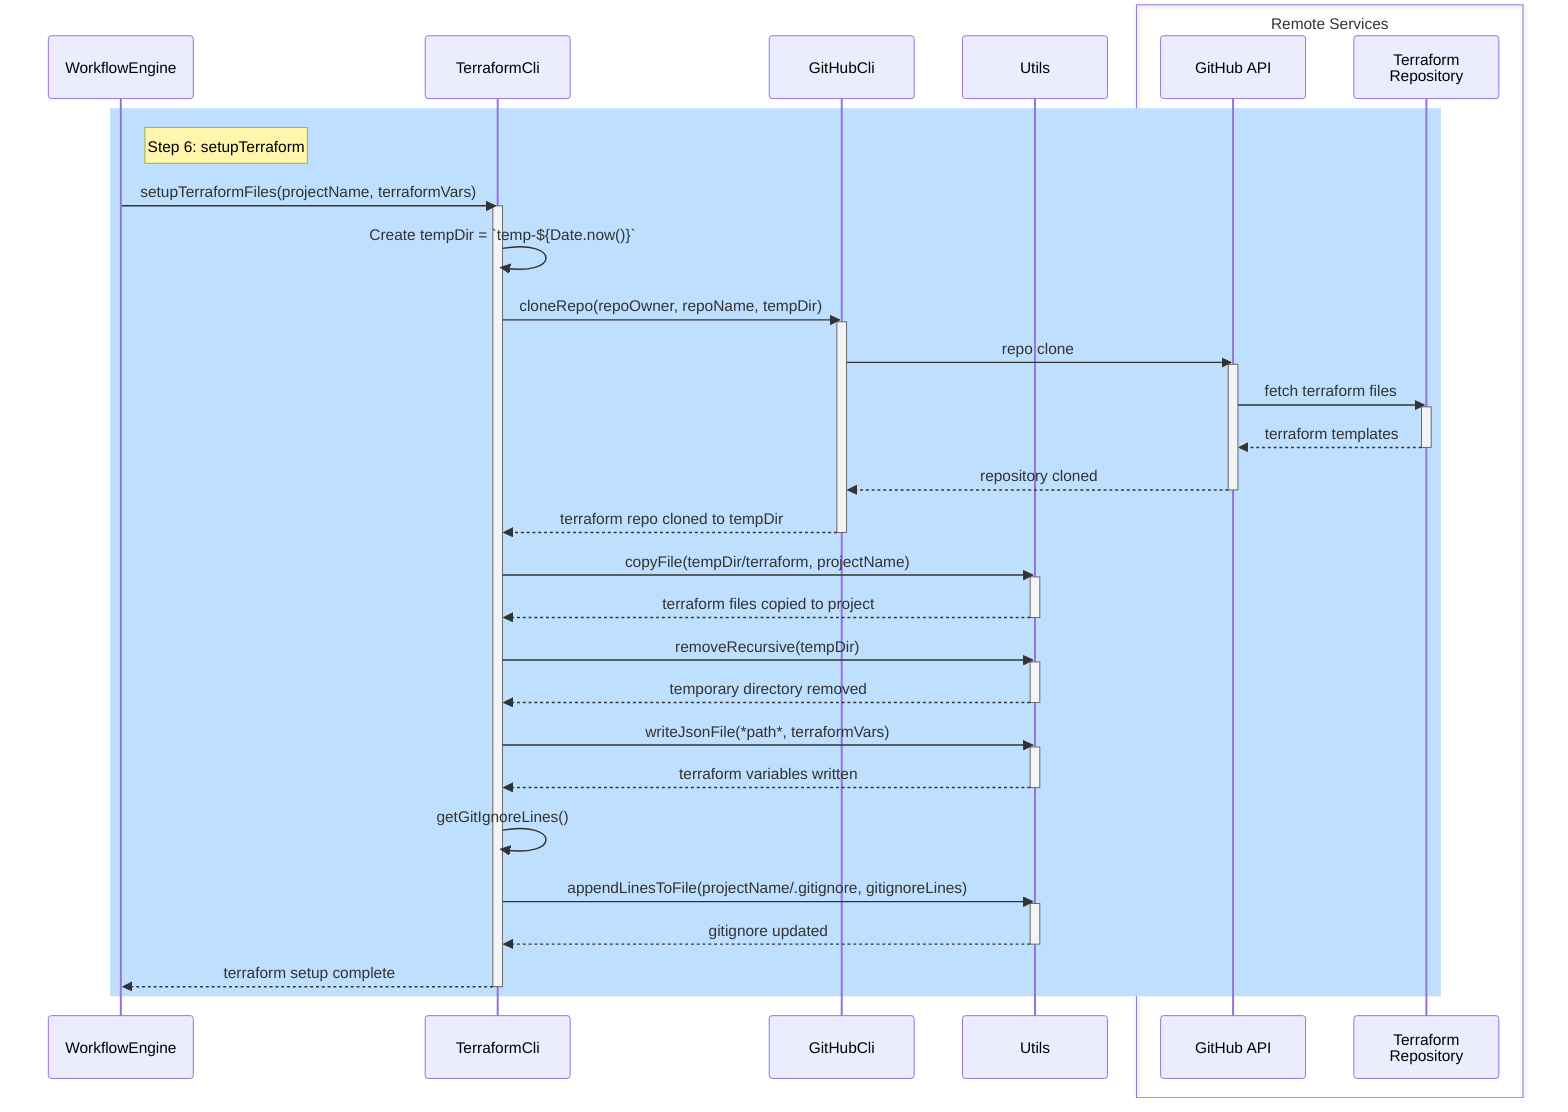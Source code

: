 ---
config:
  theme: default
  look: classic
---
sequenceDiagram
    participant WE as WorkflowEngine
    participant TF as TerraformCli
    participant GH as GitHubCli
    participant Utils
    
    box Remote Services
    participant GHAPI as GitHub API
    participant TFRepo as Terraform<br>Repository
    end
    
    rect rgb(191, 223, 255)
    note right of WE: Step 6: setupTerraform
    WE->>TF: setupTerraformFiles(projectName, terraformVars)
    activate TF
    
    TF->>TF: Create tempDir = `temp-${Date.now()}`
    
    TF->>GH: cloneRepo(repoOwner, repoName, tempDir)
    activate GH
    GH->>GHAPI: repo clone
    activate GHAPI
    GHAPI->>TFRepo: fetch terraform files
    activate TFRepo
    TFRepo-->>GHAPI: terraform templates
    deactivate TFRepo
    GHAPI-->>GH: repository cloned
    deactivate GHAPI
    GH-->>TF: terraform repo cloned to tempDir
    deactivate GH
    
    TF->>Utils: copyFile(tempDir/terraform, projectName)
    activate Utils
    Utils-->>TF: terraform files copied to project
    deactivate Utils
    
    TF->>Utils: removeRecursive(tempDir)
    activate Utils
    Utils-->>TF: temporary directory removed
    deactivate Utils
    
    TF->>Utils: writeJsonFile(*path*, terraformVars)
    activate Utils
    Utils-->>TF: terraform variables written
    deactivate Utils
    
    TF->>TF: getGitIgnoreLines()
    
    TF->>Utils: appendLinesToFile(projectName/.gitignore, gitignoreLines)
    activate Utils
    Utils-->>TF: gitignore updated
    deactivate Utils
    
    TF-->>WE: terraform setup complete
    deactivate TF
    end